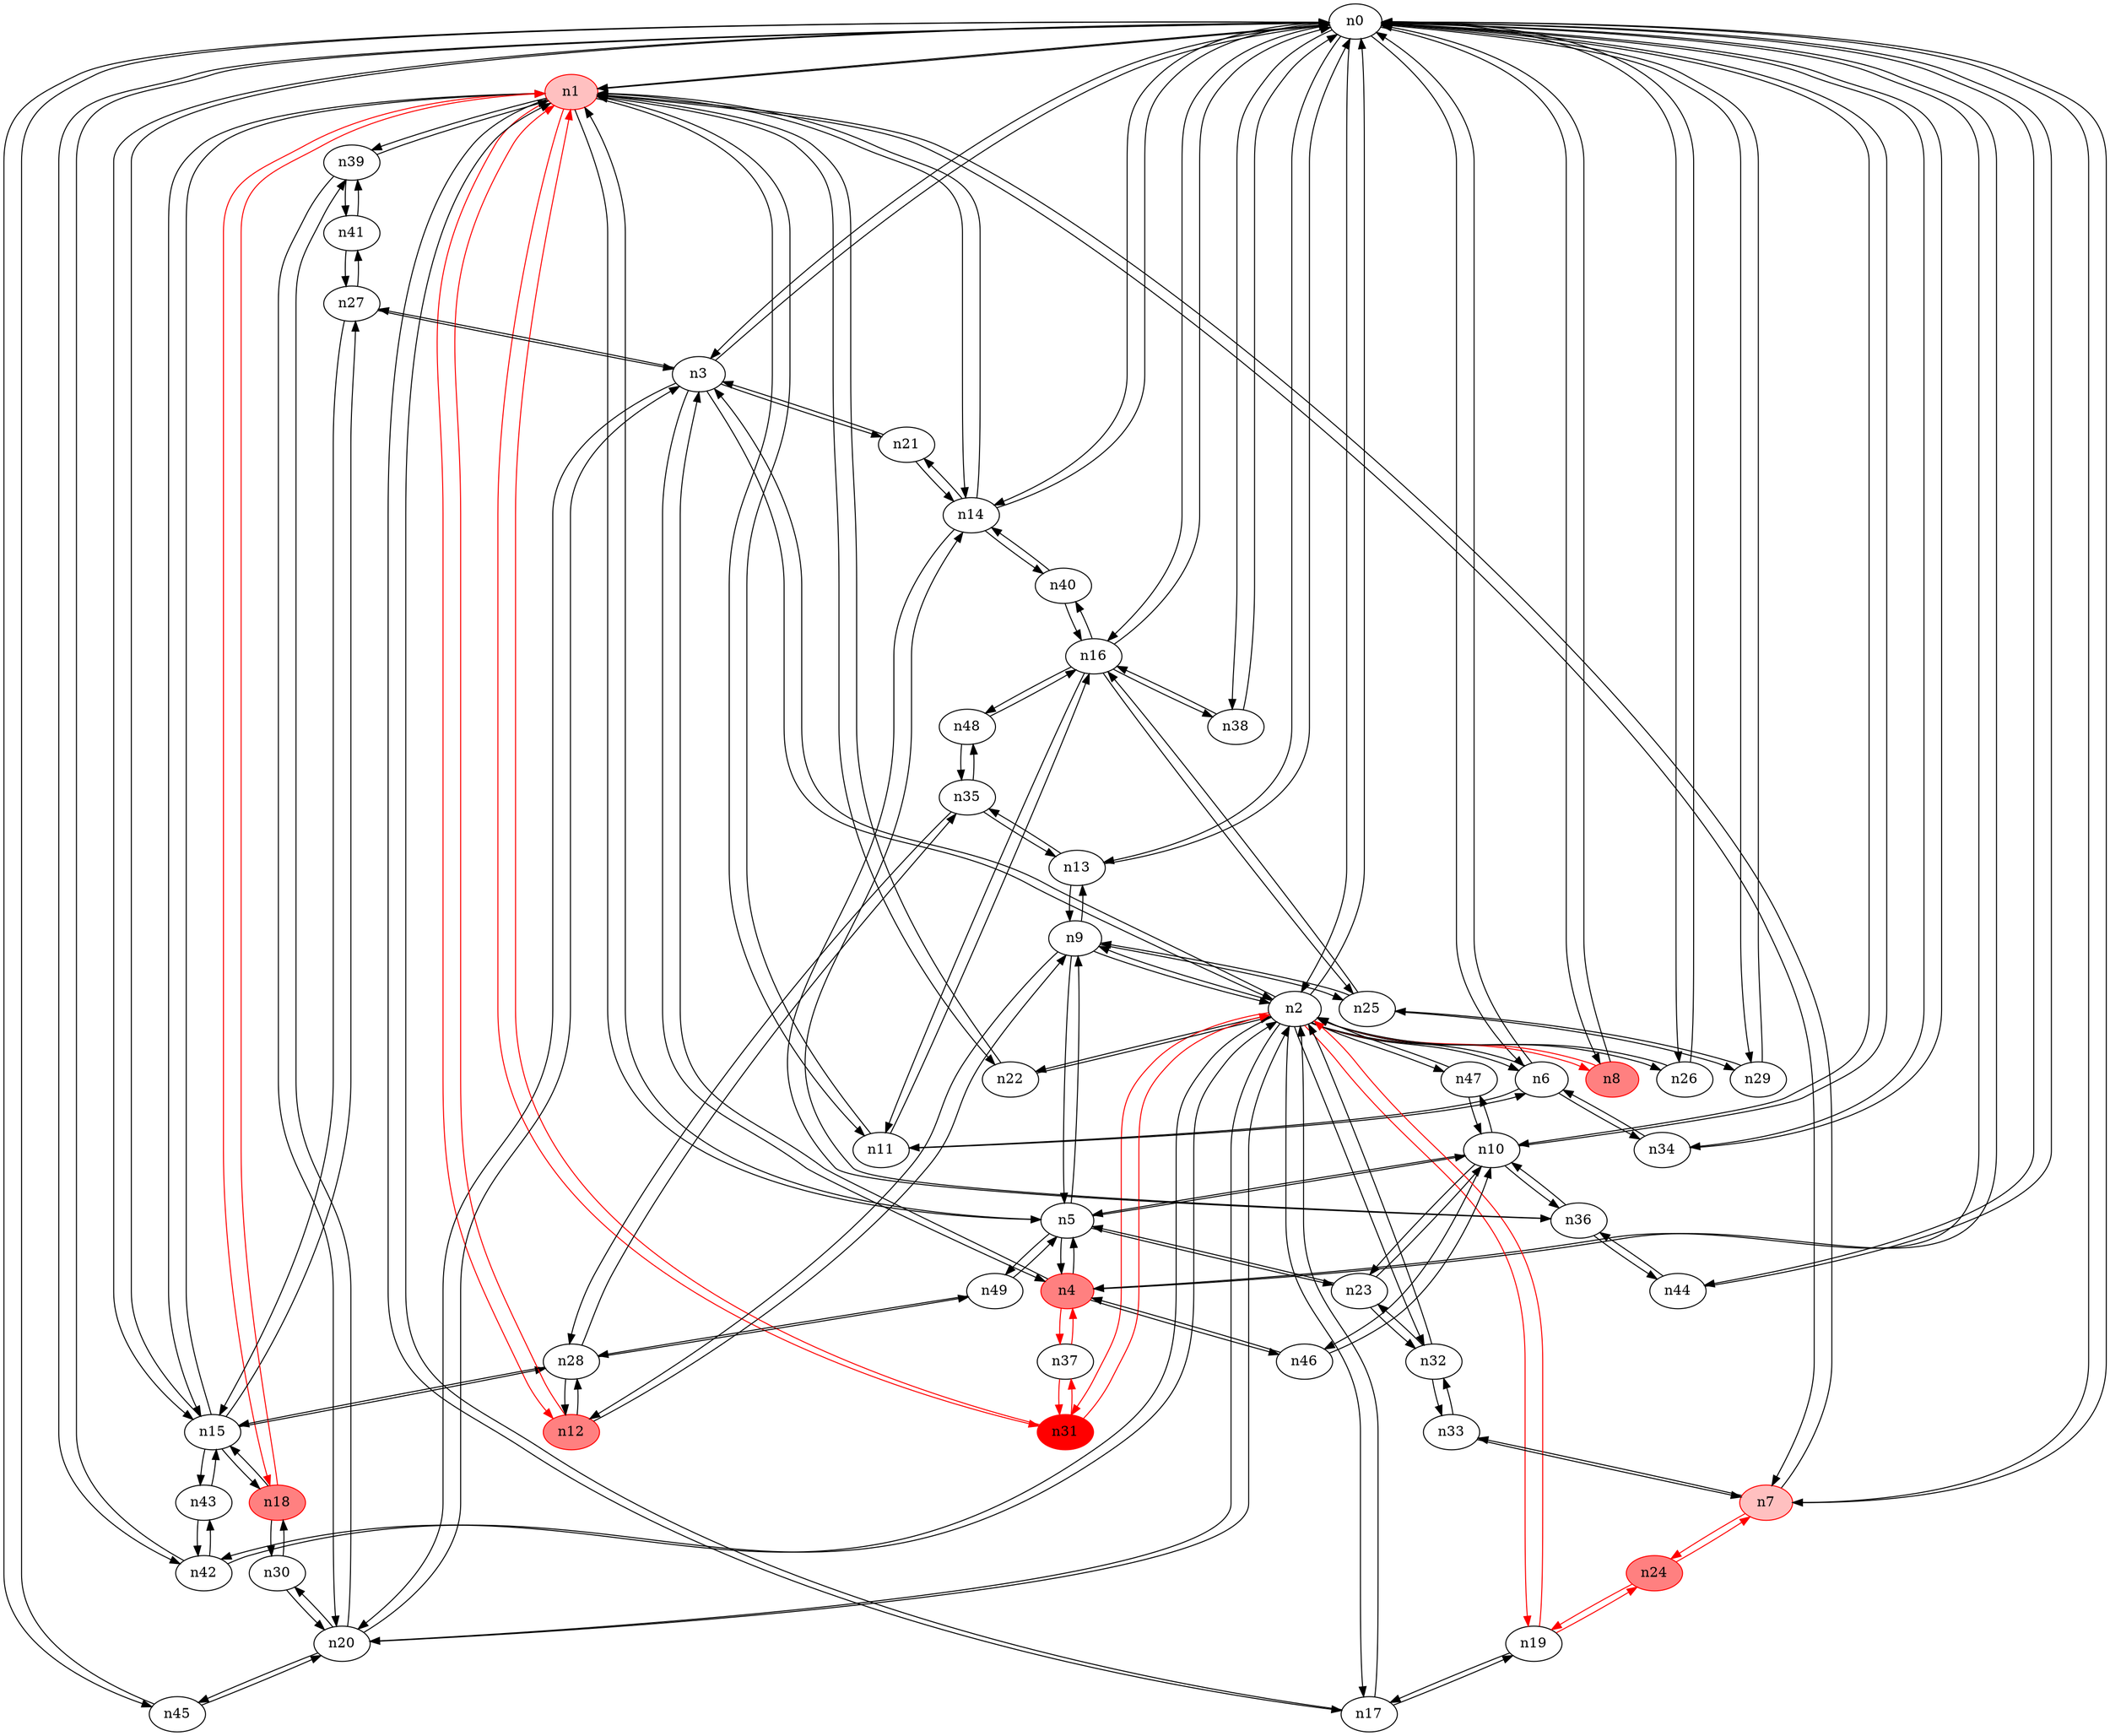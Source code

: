 strict digraph {
n0 [type=switch];
n1 [type=host, color="#FF0000", style=filled, fillcolor="#FFC0C0"];
n2 [type=switch];
n3 [type=switch];
n4 [type=host, color="#FF0000", style=filled, fillcolor="#FF8080"];
n6 [type=switch];
n7 [type=host, color="#FF0000", style=filled, fillcolor="#FFC0C0"];
n8 [type=host, color="#FF0000", style=filled, fillcolor="#FF8080"];
n10 [type=switch];
n13 [type=switch];
n14 [type=switch];
n15 [type=switch];
n16 [type=switch];
n26 [type=switch];
n29 [type=switch];
n34 [type=switch];
n38 [type=switch];
n42 [type=switch];
n44 [type=switch];
n45 [type=switch];
n5 [type=switch];
n11 [type=switch];
n12 [type=host, color="#FF0000", style=filled, fillcolor="#FF8080"];
n17 [type=switch];
n18 [type=host, color="#FF0000", style=filled, fillcolor="#FF8080"];
n22 [type=switch];
n31 [type=switch, color="#FF0000", style=filled, fillcolor="#FF0000"];
n39 [type=switch];
n9 [type=switch];
n19 [type=switch];
n20 [type=switch];
n32 [type=switch];
n47 [type=switch];
n21 [type=switch];
n27 [type=switch];
n37 [type=switch];
n46 [type=switch];
n23 [type=switch];
n49 [type=switch];
n24 [type=switch, color="#FF0000", style=filled, fillcolor="#FF8080"];
n33 [type=switch];
n25 [type=switch];
n36 [type=switch];
n28 [type=switch];
n35 [type=switch];
n40 [type=switch];
n43 [type=switch];
n48 [type=switch];
n30 [type=switch];
n41 [type=switch];
n0 -> n1 [src_port=0, dst_port=0];
n0 -> n2 [src_port=0, dst_port=0];
n0 -> n3 [src_port=0, dst_port=0];
n0 -> n4 [src_port=0, dst_port=0];
n0 -> n6 [src_port=0, dst_port=0];
n0 -> n7 [src_port=0, dst_port=0];
n0 -> n8 [src_port=0, dst_port=0];
n0 -> n10 [src_port=0, dst_port=0];
n0 -> n13 [src_port=0, dst_port=0];
n0 -> n14 [src_port=0, dst_port=0];
n0 -> n15 [src_port=0, dst_port=0];
n0 -> n16 [src_port=0, dst_port=0];
n0 -> n26 [src_port=0, dst_port=0];
n0 -> n29 [src_port=0, dst_port=0];
n0 -> n34 [src_port=0, dst_port=0];
n0 -> n38 [src_port=0, dst_port=0];
n0 -> n42 [src_port=0, dst_port=0];
n0 -> n44 [src_port=0, dst_port=0];
n0 -> n45 [src_port=0, dst_port=0];
n1 -> n0 [src_port=0, dst_port=0];
n1 -> n7 [src_port=0, dst_port=0];
n1 -> n14 [src_port=0, dst_port=0];
n1 -> n15 [src_port=0, dst_port=0];
n1 -> n5 [src_port=0, dst_port=0];
n1 -> n11 [src_port=0, dst_port=0];
n1 -> n12 [src_port=0, dst_port=0, color="#FF0000"];
n1 -> n17 [src_port=0, dst_port=0];
n1 -> n18 [src_port=0, dst_port=0, color="#FF0000"];
n1 -> n22 [src_port=0, dst_port=0];
n1 -> n31 [src_port=0, dst_port=0, color="#FF0000"];
n1 -> n39 [src_port=0, dst_port=0];
n2 -> n0 [src_port=0, dst_port=0];
n2 -> n3 [src_port=0, dst_port=0];
n2 -> n6 [src_port=0, dst_port=0];
n2 -> n8 [src_port=0, dst_port=0, color="#FF0000"];
n2 -> n26 [src_port=0, dst_port=0];
n2 -> n42 [src_port=0, dst_port=0];
n2 -> n17 [src_port=0, dst_port=0];
n2 -> n22 [src_port=0, dst_port=0];
n2 -> n31 [src_port=0, dst_port=0, color="#FF0000"];
n2 -> n9 [src_port=0, dst_port=0];
n2 -> n19 [src_port=0, dst_port=0, color="#FF0000"];
n2 -> n20 [src_port=0, dst_port=0];
n2 -> n32 [src_port=0, dst_port=0];
n2 -> n47 [src_port=0, dst_port=0];
n3 -> n0 [src_port=0, dst_port=0];
n3 -> n2 [src_port=0, dst_port=0];
n3 -> n4 [src_port=0, dst_port=0];
n3 -> n20 [src_port=0, dst_port=0];
n3 -> n21 [src_port=0, dst_port=0];
n3 -> n27 [src_port=0, dst_port=0];
n4 -> n0 [src_port=0, dst_port=0];
n4 -> n3 [src_port=0, dst_port=0];
n4 -> n5 [src_port=0, dst_port=0];
n4 -> n37 [src_port=0, dst_port=0, color="#FF0000"];
n4 -> n46 [src_port=0, dst_port=0];
n6 -> n0 [src_port=0, dst_port=0];
n6 -> n2 [src_port=0, dst_port=0];
n6 -> n34 [src_port=0, dst_port=0];
n6 -> n11 [src_port=0, dst_port=0];
n7 -> n0 [src_port=0, dst_port=0];
n7 -> n1 [src_port=0, dst_port=0];
n7 -> n24 [src_port=0, dst_port=0, color="#FF0000"];
n7 -> n33 [src_port=0, dst_port=0];
n8 -> n0 [src_port=0, dst_port=0];
n8 -> n2 [src_port=0, dst_port=0, color="#FF0000"];
n10 -> n0 [src_port=0, dst_port=0];
n10 -> n5 [src_port=0, dst_port=0];
n10 -> n47 [src_port=0, dst_port=0];
n10 -> n46 [src_port=0, dst_port=0];
n10 -> n23 [src_port=0, dst_port=0];
n10 -> n36 [src_port=0, dst_port=0];
n13 -> n0 [src_port=0, dst_port=0];
n13 -> n9 [src_port=0, dst_port=0];
n13 -> n35 [src_port=0, dst_port=0];
n14 -> n0 [src_port=0, dst_port=0];
n14 -> n1 [src_port=0, dst_port=0];
n14 -> n21 [src_port=0, dst_port=0];
n14 -> n36 [src_port=0, dst_port=0];
n14 -> n40 [src_port=0, dst_port=0];
n15 -> n0 [src_port=0, dst_port=0];
n15 -> n1 [src_port=0, dst_port=0];
n15 -> n18 [src_port=0, dst_port=0];
n15 -> n27 [src_port=0, dst_port=0];
n15 -> n28 [src_port=0, dst_port=0];
n15 -> n43 [src_port=0, dst_port=0];
n16 -> n0 [src_port=0, dst_port=0];
n16 -> n38 [src_port=0, dst_port=0];
n16 -> n11 [src_port=0, dst_port=0];
n16 -> n25 [src_port=0, dst_port=0];
n16 -> n40 [src_port=0, dst_port=0];
n16 -> n48 [src_port=0, dst_port=0];
n26 -> n0 [src_port=0, dst_port=0];
n26 -> n2 [src_port=0, dst_port=0];
n29 -> n0 [src_port=0, dst_port=0];
n29 -> n25 [src_port=0, dst_port=0];
n34 -> n0 [src_port=0, dst_port=0];
n34 -> n6 [src_port=0, dst_port=0];
n38 -> n0 [src_port=0, dst_port=0];
n38 -> n16 [src_port=0, dst_port=0];
n42 -> n0 [src_port=0, dst_port=0];
n42 -> n2 [src_port=0, dst_port=0];
n42 -> n43 [src_port=0, dst_port=0];
n44 -> n0 [src_port=0, dst_port=0];
n44 -> n36 [src_port=0, dst_port=0];
n45 -> n0 [src_port=0, dst_port=0];
n45 -> n20 [src_port=0, dst_port=0];
n5 -> n1 [src_port=0, dst_port=0];
n5 -> n4 [src_port=0, dst_port=0];
n5 -> n10 [src_port=0, dst_port=0];
n5 -> n9 [src_port=0, dst_port=0];
n5 -> n23 [src_port=0, dst_port=0];
n5 -> n49 [src_port=0, dst_port=0];
n11 -> n1 [src_port=0, dst_port=0];
n11 -> n6 [src_port=0, dst_port=0];
n11 -> n16 [src_port=0, dst_port=0];
n12 -> n1 [src_port=0, dst_port=0, color="#FF0000"];
n12 -> n9 [src_port=0, dst_port=0];
n12 -> n28 [src_port=0, dst_port=0];
n17 -> n1 [src_port=0, dst_port=0];
n17 -> n2 [src_port=0, dst_port=0];
n17 -> n19 [src_port=0, dst_port=0];
n18 -> n1 [src_port=0, dst_port=0, color="#FF0000"];
n18 -> n15 [src_port=0, dst_port=0];
n18 -> n30 [src_port=0, dst_port=0];
n22 -> n1 [src_port=0, dst_port=0];
n22 -> n2 [src_port=0, dst_port=0];
n31 -> n1 [src_port=0, dst_port=0, color="#FF0000"];
n31 -> n2 [src_port=0, dst_port=0, color="#FF0000"];
n31 -> n37 [src_port=0, dst_port=0, color="#FF0000"];
n39 -> n1 [src_port=0, dst_port=0];
n39 -> n20 [src_port=0, dst_port=0];
n39 -> n41 [src_port=0, dst_port=0];
n9 -> n2 [src_port=0, dst_port=0];
n9 -> n13 [src_port=0, dst_port=0];
n9 -> n5 [src_port=0, dst_port=0];
n9 -> n12 [src_port=0, dst_port=0];
n9 -> n25 [src_port=0, dst_port=0];
n19 -> n2 [src_port=0, dst_port=0, color="#FF0000"];
n19 -> n17 [src_port=0, dst_port=0];
n19 -> n24 [src_port=0, dst_port=0, color="#FF0000"];
n20 -> n2 [src_port=0, dst_port=0];
n20 -> n3 [src_port=0, dst_port=0];
n20 -> n45 [src_port=0, dst_port=0];
n20 -> n39 [src_port=0, dst_port=0];
n20 -> n30 [src_port=0, dst_port=0];
n32 -> n2 [src_port=0, dst_port=0];
n32 -> n23 [src_port=0, dst_port=0];
n32 -> n33 [src_port=0, dst_port=0];
n47 -> n2 [src_port=0, dst_port=0];
n47 -> n10 [src_port=0, dst_port=0];
n21 -> n3 [src_port=0, dst_port=0];
n21 -> n14 [src_port=0, dst_port=0];
n27 -> n3 [src_port=0, dst_port=0];
n27 -> n15 [src_port=0, dst_port=0];
n27 -> n41 [src_port=0, dst_port=0];
n37 -> n4 [src_port=0, dst_port=0, color="#FF0000"];
n37 -> n31 [src_port=0, dst_port=0, color="#FF0000"];
n46 -> n4 [src_port=0, dst_port=0];
n46 -> n10 [src_port=0, dst_port=0];
n23 -> n10 [src_port=0, dst_port=0];
n23 -> n5 [src_port=0, dst_port=0];
n23 -> n32 [src_port=0, dst_port=0];
n49 -> n5 [src_port=0, dst_port=0];
n49 -> n28 [src_port=0, dst_port=0];
n24 -> n7 [src_port=0, dst_port=0, color="#FF0000"];
n24 -> n19 [src_port=0, dst_port=0, color="#FF0000"];
n33 -> n7 [src_port=0, dst_port=0];
n33 -> n32 [src_port=0, dst_port=0];
n25 -> n16 [src_port=0, dst_port=0];
n25 -> n29 [src_port=0, dst_port=0];
n25 -> n9 [src_port=0, dst_port=0];
n36 -> n10 [src_port=0, dst_port=0];
n36 -> n14 [src_port=0, dst_port=0];
n36 -> n44 [src_port=0, dst_port=0];
n28 -> n15 [src_port=0, dst_port=0];
n28 -> n12 [src_port=0, dst_port=0];
n28 -> n49 [src_port=0, dst_port=0];
n28 -> n35 [src_port=0, dst_port=0];
n35 -> n13 [src_port=0, dst_port=0];
n35 -> n28 [src_port=0, dst_port=0];
n35 -> n48 [src_port=0, dst_port=0];
n40 -> n14 [src_port=0, dst_port=0];
n40 -> n16 [src_port=0, dst_port=0];
n43 -> n15 [src_port=0, dst_port=0];
n43 -> n42 [src_port=0, dst_port=0];
n48 -> n16 [src_port=0, dst_port=0];
n48 -> n35 [src_port=0, dst_port=0];
n30 -> n18 [src_port=0, dst_port=0];
n30 -> n20 [src_port=0, dst_port=0];
n41 -> n39 [src_port=0, dst_port=0];
n41 -> n27 [src_port=0, dst_port=0];
}

